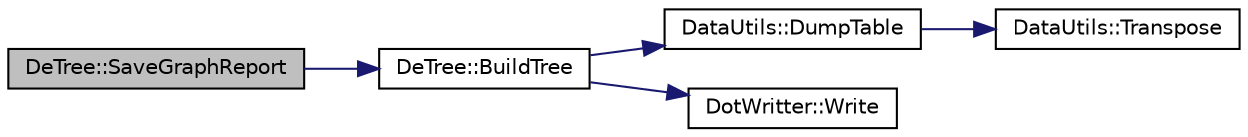 digraph "DeTree::SaveGraphReport"
{
 // LATEX_PDF_SIZE
  edge [fontname="Helvetica",fontsize="10",labelfontname="Helvetica",labelfontsize="10"];
  node [fontname="Helvetica",fontsize="10",shape=record];
  rankdir="LR";
  Node1 [label="DeTree::SaveGraphReport",height=0.2,width=0.4,color="black", fillcolor="grey75", style="filled", fontcolor="black",tooltip=" "];
  Node1 -> Node2 [color="midnightblue",fontsize="10",style="solid",fontname="Helvetica"];
  Node2 [label="DeTree::BuildTree",height=0.2,width=0.4,color="black", fillcolor="white", style="filled",URL="$class_de_tree.html#a718891715cb12befee274262aef28c86",tooltip=" "];
  Node2 -> Node3 [color="midnightblue",fontsize="10",style="solid",fontname="Helvetica"];
  Node3 [label="DataUtils::DumpTable",height=0.2,width=0.4,color="black", fillcolor="white", style="filled",URL="$namespace_data_utils.html#ac4d4797d7cad843eb1bc18bff6baa2ca",tooltip=" "];
  Node3 -> Node4 [color="midnightblue",fontsize="10",style="solid",fontname="Helvetica"];
  Node4 [label="DataUtils::Transpose",height=0.2,width=0.4,color="black", fillcolor="white", style="filled",URL="$namespace_data_utils.html#a6c41c378698055a8eb78594e3a5bb161",tooltip=" "];
  Node2 -> Node5 [color="midnightblue",fontsize="10",style="solid",fontname="Helvetica"];
  Node5 [label="DotWritter::Write",height=0.2,width=0.4,color="black", fillcolor="white", style="filled",URL="$class_dot_writter.html#afce48d8f5bcf6a40339ee14cae0bd9c0",tooltip=" "];
}
